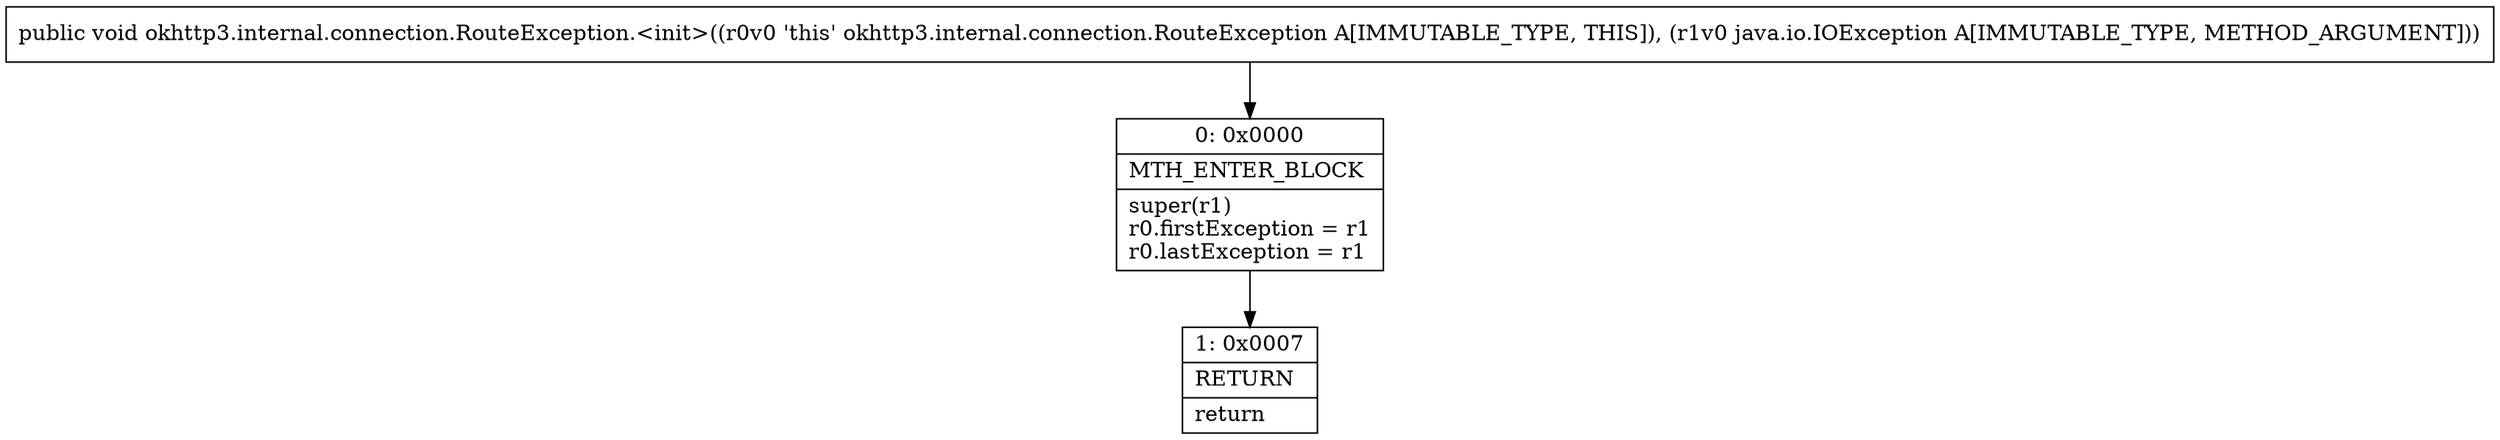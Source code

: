 digraph "CFG forokhttp3.internal.connection.RouteException.\<init\>(Ljava\/io\/IOException;)V" {
Node_0 [shape=record,label="{0\:\ 0x0000|MTH_ENTER_BLOCK\l|super(r1)\lr0.firstException = r1\lr0.lastException = r1\l}"];
Node_1 [shape=record,label="{1\:\ 0x0007|RETURN\l|return\l}"];
MethodNode[shape=record,label="{public void okhttp3.internal.connection.RouteException.\<init\>((r0v0 'this' okhttp3.internal.connection.RouteException A[IMMUTABLE_TYPE, THIS]), (r1v0 java.io.IOException A[IMMUTABLE_TYPE, METHOD_ARGUMENT])) }"];
MethodNode -> Node_0;
Node_0 -> Node_1;
}

